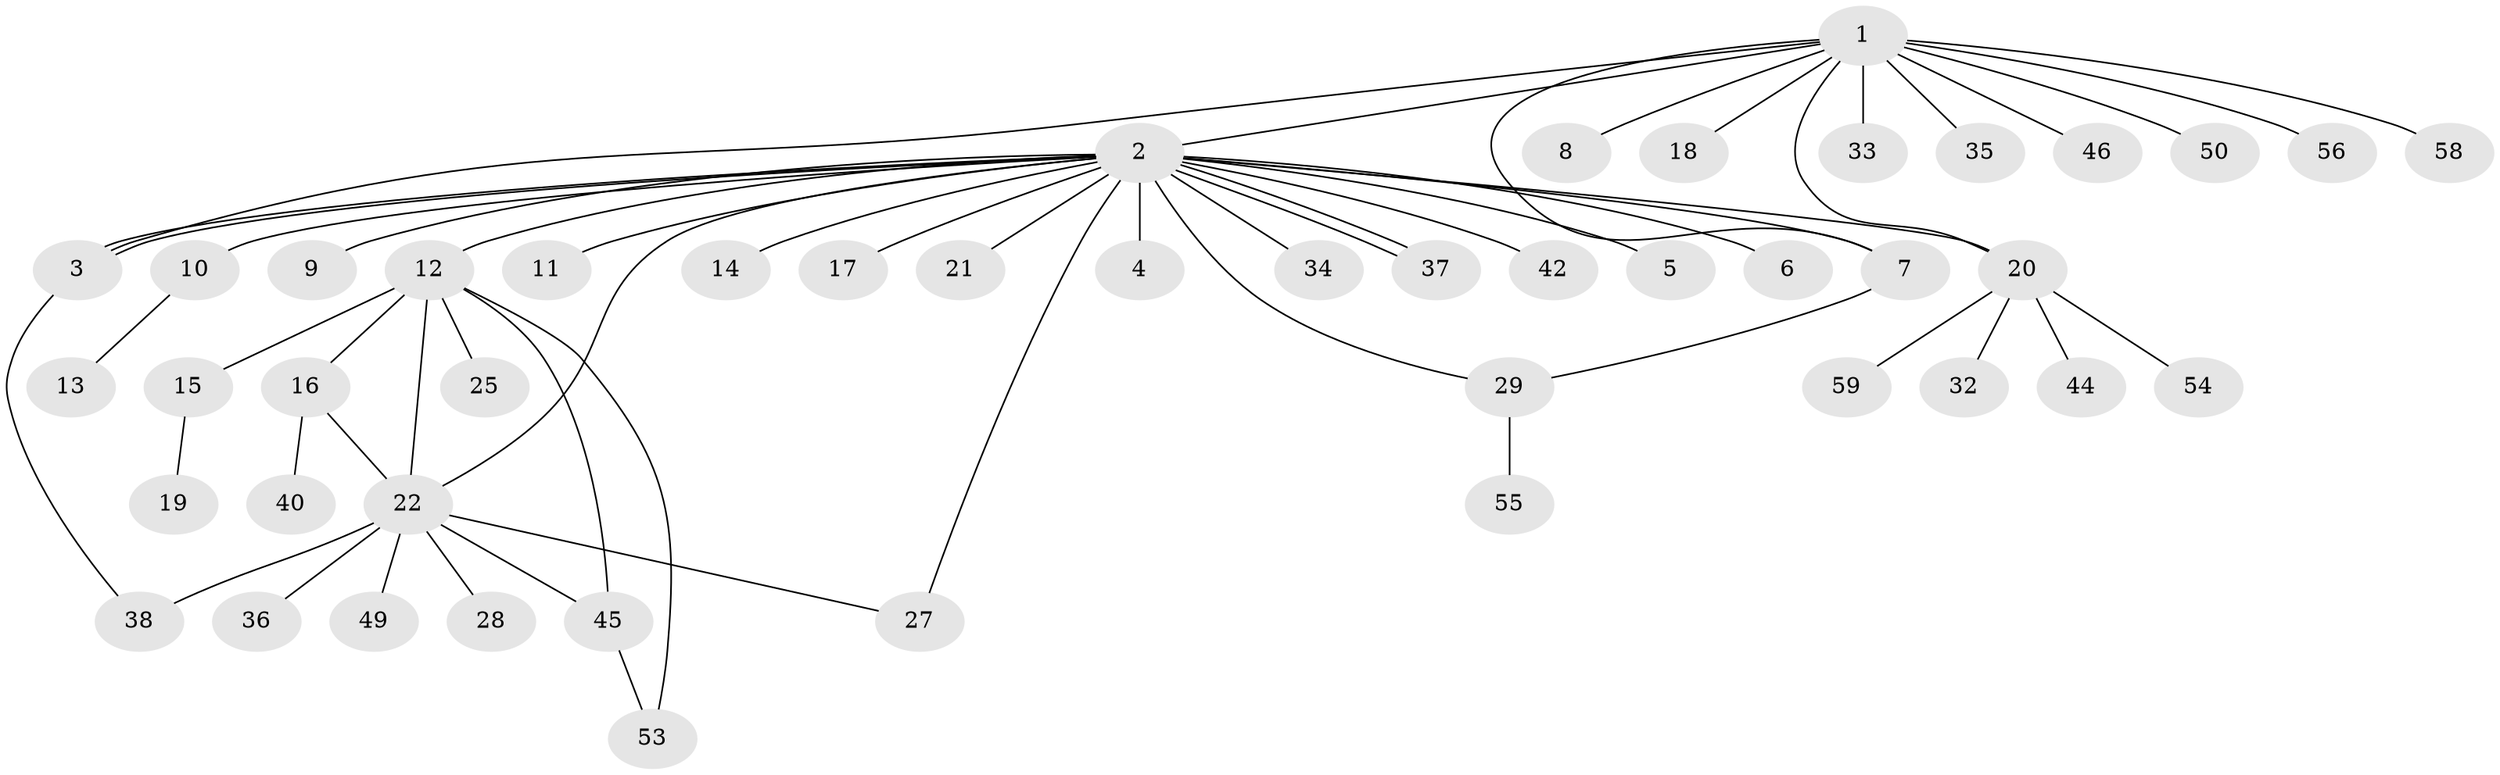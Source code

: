 // Generated by graph-tools (version 1.1) at 2025/51/02/27/25 19:51:54]
// undirected, 46 vertices, 57 edges
graph export_dot {
graph [start="1"]
  node [color=gray90,style=filled];
  1 [super="+43"];
  2 [super="+26"];
  3;
  4 [super="+48"];
  5;
  6;
  7 [super="+47"];
  8;
  9 [super="+39"];
  10 [super="+51"];
  11;
  12 [super="+41"];
  13;
  14;
  15 [super="+23"];
  16;
  17;
  18;
  19;
  20 [super="+31"];
  21;
  22 [super="+24"];
  25;
  27;
  28;
  29 [super="+30"];
  32;
  33;
  34;
  35;
  36;
  37;
  38 [super="+57"];
  40;
  42;
  44;
  45 [super="+52"];
  46;
  49;
  50;
  53;
  54;
  55;
  56;
  58;
  59;
  1 -- 2;
  1 -- 3;
  1 -- 7;
  1 -- 8;
  1 -- 18;
  1 -- 20;
  1 -- 33;
  1 -- 35;
  1 -- 46;
  1 -- 50;
  1 -- 56;
  1 -- 58 [weight=2];
  2 -- 3;
  2 -- 3;
  2 -- 4 [weight=2];
  2 -- 5;
  2 -- 6;
  2 -- 9;
  2 -- 10;
  2 -- 11;
  2 -- 12;
  2 -- 14;
  2 -- 17;
  2 -- 20;
  2 -- 21;
  2 -- 27;
  2 -- 34;
  2 -- 37;
  2 -- 37;
  2 -- 42;
  2 -- 22;
  2 -- 29;
  2 -- 7;
  3 -- 38;
  7 -- 29;
  10 -- 13;
  12 -- 15;
  12 -- 16;
  12 -- 25;
  12 -- 45;
  12 -- 53;
  12 -- 22;
  15 -- 19;
  16 -- 22;
  16 -- 40;
  20 -- 32;
  20 -- 44;
  20 -- 54;
  20 -- 59;
  22 -- 45;
  22 -- 49;
  22 -- 36;
  22 -- 27;
  22 -- 28;
  22 -- 38 [weight=2];
  29 -- 55;
  45 -- 53;
}

